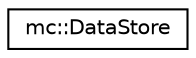 digraph "Graphical Class Hierarchy"
{
  edge [fontname="Helvetica",fontsize="10",labelfontname="Helvetica",labelfontsize="10"];
  node [fontname="Helvetica",fontsize="10",shape=record];
  rankdir="LR";
  Node1 [label="mc::DataStore",height=0.2,width=0.4,color="black", fillcolor="white", style="filled",URL="$classmc_1_1DataStore.html"];
}
